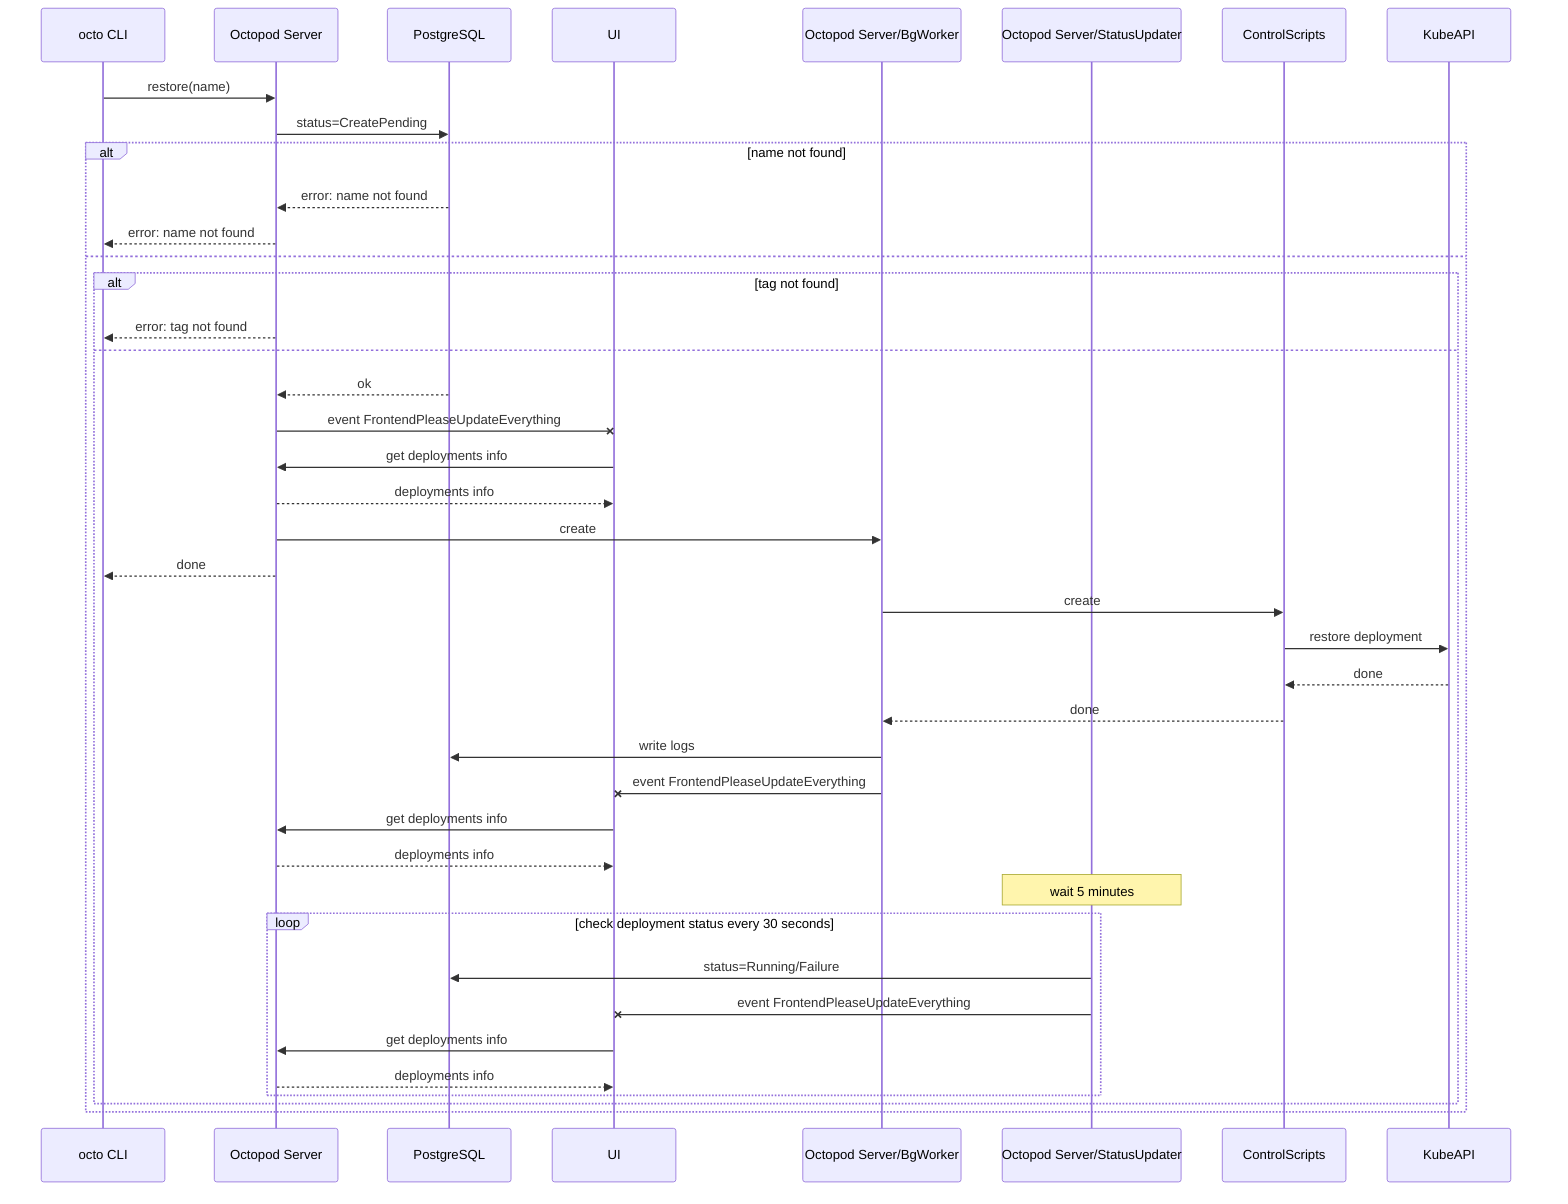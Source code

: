 sequenceDiagram
    participant octo CLI
    participant Octopod Server
    participant PostgreSQL
    participant UI
    participant Octopod Server/BgWorker
    participant Octopod Server/StatusUpdater
    participant ControlScripts
    participant KubeAPI
    octo CLI->>Octopod Server: restore(name)
    Octopod Server->>PostgreSQL: status=CreatePending
    alt name not found
        PostgreSQL-->>Octopod Server: error: name not found
        Octopod Server-->>octo CLI: error: name not found
    else
        alt tag not found
            Octopod Server-->>octo CLI: error: tag not found
        else
            PostgreSQL-->>Octopod Server: ok
            Octopod Server-xUI: event FrontendPleaseUpdateEverything
            UI->>Octopod Server: get deployments info
            Octopod Server-->>UI: deployments info
            Octopod Server->>Octopod Server/BgWorker: create
            Octopod Server-->>octo CLI: done
            Octopod Server/BgWorker->>ControlScripts: create
            ControlScripts->>KubeAPI: restore deployment
            KubeAPI-->>ControlScripts: done
            ControlScripts-->>Octopod Server/BgWorker: done
            Octopod Server/BgWorker->>PostgreSQL: write logs
            Octopod Server/BgWorker-xUI: event FrontendPleaseUpdateEverything
            UI->>Octopod Server: get deployments info
            Octopod Server-->>UI: deployments info
            Note over Octopod Server/StatusUpdater: wait 5 minutes
            loop check deployment status every 30 seconds
                Octopod Server/StatusUpdater->>PostgreSQL: status=Running/Failure
                Octopod Server/StatusUpdater-xUI: event FrontendPleaseUpdateEverything
                UI->>Octopod Server: get deployments info
                Octopod Server-->>UI: deployments info
            end
        end
    end